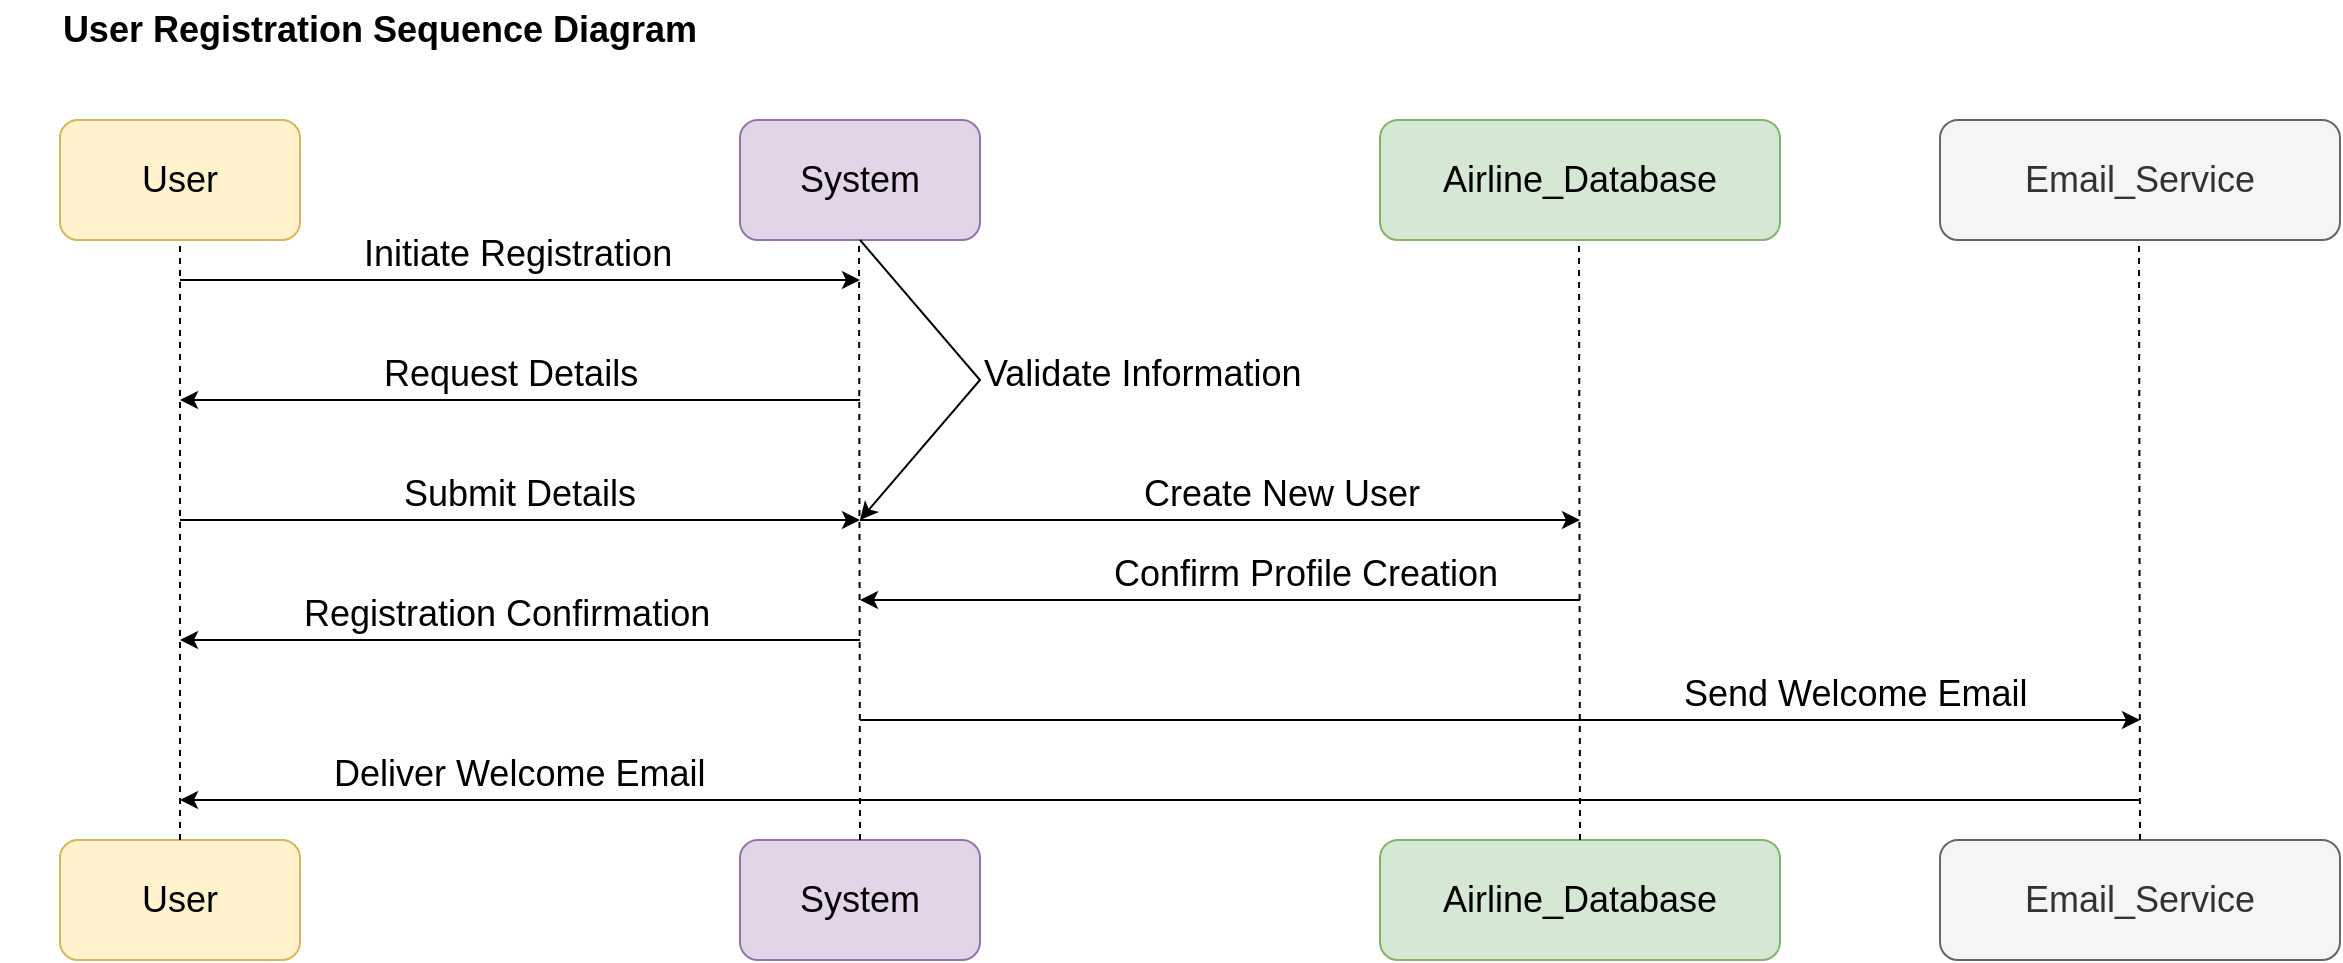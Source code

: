 <mxfile version="22.1.3" type="device">
  <diagram name="Page-1" id="kiRJ63zoVVt1ja7hi1Am">
    <mxGraphModel dx="1306" dy="751" grid="1" gridSize="10" guides="1" tooltips="1" connect="1" arrows="1" fold="1" page="1" pageScale="1" pageWidth="1654" pageHeight="2336" math="0" shadow="0">
      <root>
        <mxCell id="0" />
        <mxCell id="1" parent="0" />
        <mxCell id="_4aq-bRPm0SNTCXJp8df-1" value="" style="rounded=1;whiteSpace=wrap;html=1;fillColor=#fff2cc;strokeColor=#d6b656;" vertex="1" parent="1">
          <mxGeometry x="60" y="120" width="120" height="60" as="geometry" />
        </mxCell>
        <mxCell id="_4aq-bRPm0SNTCXJp8df-2" value="&lt;font style=&quot;font-size: 18px;&quot;&gt;User&lt;/font&gt;" style="rounded=1;whiteSpace=wrap;html=1;fillColor=#fff2cc;strokeColor=#d6b656;" vertex="1" parent="1">
          <mxGeometry x="60" y="480" width="120" height="60" as="geometry" />
        </mxCell>
        <mxCell id="_4aq-bRPm0SNTCXJp8df-3" value="&lt;font style=&quot;font-size: 18px;&quot;&gt;System&lt;/font&gt;" style="rounded=1;whiteSpace=wrap;html=1;fillColor=#e1d5e7;strokeColor=#9673a6;" vertex="1" parent="1">
          <mxGeometry x="400" y="120" width="120" height="60" as="geometry" />
        </mxCell>
        <mxCell id="_4aq-bRPm0SNTCXJp8df-4" value="&lt;font style=&quot;font-size: 18px;&quot;&gt;System&lt;/font&gt;" style="rounded=1;whiteSpace=wrap;html=1;fillColor=#e1d5e7;strokeColor=#9673a6;" vertex="1" parent="1">
          <mxGeometry x="400" y="480" width="120" height="60" as="geometry" />
        </mxCell>
        <mxCell id="_4aq-bRPm0SNTCXJp8df-5" value="&lt;font style=&quot;font-size: 18px;&quot;&gt;Airline_Database&lt;/font&gt;" style="rounded=1;whiteSpace=wrap;html=1;fillColor=#d5e8d4;strokeColor=#82b366;" vertex="1" parent="1">
          <mxGeometry x="720" y="120" width="200" height="60" as="geometry" />
        </mxCell>
        <mxCell id="_4aq-bRPm0SNTCXJp8df-6" value="&lt;font style=&quot;font-size: 18px;&quot;&gt;Airline_Database&lt;/font&gt;" style="rounded=1;whiteSpace=wrap;html=1;fillColor=#d5e8d4;strokeColor=#82b366;" vertex="1" parent="1">
          <mxGeometry x="720" y="480" width="200" height="60" as="geometry" />
        </mxCell>
        <mxCell id="_4aq-bRPm0SNTCXJp8df-7" value="" style="endArrow=none;dashed=1;html=1;rounded=0;entryX=0.5;entryY=1;entryDx=0;entryDy=0;exitX=0.5;exitY=0;exitDx=0;exitDy=0;" edge="1" parent="1" source="_4aq-bRPm0SNTCXJp8df-2" target="_4aq-bRPm0SNTCXJp8df-1">
          <mxGeometry width="50" height="50" relative="1" as="geometry">
            <mxPoint x="120" y="390" as="sourcePoint" />
            <mxPoint x="200" y="260" as="targetPoint" />
          </mxGeometry>
        </mxCell>
        <mxCell id="_4aq-bRPm0SNTCXJp8df-8" value="" style="endArrow=none;dashed=1;html=1;rounded=0;entryX=0.5;entryY=1;entryDx=0;entryDy=0;exitX=0.5;exitY=0;exitDx=0;exitDy=0;" edge="1" parent="1" source="_4aq-bRPm0SNTCXJp8df-4">
          <mxGeometry width="50" height="50" relative="1" as="geometry">
            <mxPoint x="459.5" y="400" as="sourcePoint" />
            <mxPoint x="459.5" y="180" as="targetPoint" />
          </mxGeometry>
        </mxCell>
        <mxCell id="_4aq-bRPm0SNTCXJp8df-9" value="" style="endArrow=none;dashed=1;html=1;rounded=0;entryX=0.5;entryY=1;entryDx=0;entryDy=0;exitX=0.5;exitY=0;exitDx=0;exitDy=0;" edge="1" parent="1" source="_4aq-bRPm0SNTCXJp8df-6">
          <mxGeometry width="50" height="50" relative="1" as="geometry">
            <mxPoint x="819.5" y="400" as="sourcePoint" />
            <mxPoint x="819.5" y="180" as="targetPoint" />
          </mxGeometry>
        </mxCell>
        <mxCell id="_4aq-bRPm0SNTCXJp8df-10" value="" style="endArrow=classic;html=1;rounded=0;" edge="1" parent="1">
          <mxGeometry width="50" height="50" relative="1" as="geometry">
            <mxPoint x="120" y="200" as="sourcePoint" />
            <mxPoint x="460" y="200" as="targetPoint" />
          </mxGeometry>
        </mxCell>
        <mxCell id="_4aq-bRPm0SNTCXJp8df-11" value="" style="endArrow=classic;html=1;rounded=0;" edge="1" parent="1">
          <mxGeometry width="50" height="50" relative="1" as="geometry">
            <mxPoint x="460" y="260" as="sourcePoint" />
            <mxPoint x="120" y="260" as="targetPoint" />
          </mxGeometry>
        </mxCell>
        <mxCell id="_4aq-bRPm0SNTCXJp8df-12" value="" style="endArrow=classic;html=1;rounded=0;" edge="1" parent="1">
          <mxGeometry width="50" height="50" relative="1" as="geometry">
            <mxPoint x="460" y="320" as="sourcePoint" />
            <mxPoint x="820" y="320" as="targetPoint" />
          </mxGeometry>
        </mxCell>
        <mxCell id="_4aq-bRPm0SNTCXJp8df-14" value="" style="endArrow=classic;html=1;rounded=0;" edge="1" parent="1">
          <mxGeometry width="50" height="50" relative="1" as="geometry">
            <mxPoint x="820" y="360" as="sourcePoint" />
            <mxPoint x="460" y="360" as="targetPoint" />
          </mxGeometry>
        </mxCell>
        <mxCell id="_4aq-bRPm0SNTCXJp8df-15" value="&lt;font style=&quot;font-size: 18px;&quot;&gt;User&lt;/font&gt;" style="text;html=1;strokeColor=none;fillColor=none;align=center;verticalAlign=middle;whiteSpace=wrap;rounded=0;" vertex="1" parent="1">
          <mxGeometry x="70" y="135" width="100" height="30" as="geometry" />
        </mxCell>
        <mxCell id="_4aq-bRPm0SNTCXJp8df-17" value="&lt;font style=&quot;font-size: 18px;&quot;&gt;Initiate Registration&lt;/font&gt;" style="text;whiteSpace=wrap;html=1;" vertex="1" parent="1">
          <mxGeometry x="210" y="170" width="170" height="50" as="geometry" />
        </mxCell>
        <mxCell id="_4aq-bRPm0SNTCXJp8df-18" value="&lt;font style=&quot;font-size: 18px;&quot;&gt;Request Details&lt;/font&gt;" style="text;whiteSpace=wrap;html=1;" vertex="1" parent="1">
          <mxGeometry x="220" y="230" width="170" height="50" as="geometry" />
        </mxCell>
        <mxCell id="_4aq-bRPm0SNTCXJp8df-19" value="" style="endArrow=classic;html=1;rounded=0;" edge="1" parent="1">
          <mxGeometry width="50" height="50" relative="1" as="geometry">
            <mxPoint x="120" y="320" as="sourcePoint" />
            <mxPoint x="460" y="320" as="targetPoint" />
          </mxGeometry>
        </mxCell>
        <mxCell id="_4aq-bRPm0SNTCXJp8df-20" value="&lt;font style=&quot;font-size: 18px;&quot;&gt;Submit Details&lt;/font&gt;" style="text;whiteSpace=wrap;html=1;" vertex="1" parent="1">
          <mxGeometry x="230" y="290" width="190" height="50" as="geometry" />
        </mxCell>
        <mxCell id="_4aq-bRPm0SNTCXJp8df-23" value="" style="endArrow=classic;html=1;rounded=0;" edge="1" parent="1">
          <mxGeometry width="50" height="50" relative="1" as="geometry">
            <mxPoint x="460" y="180" as="sourcePoint" />
            <mxPoint x="460" y="320" as="targetPoint" />
            <Array as="points">
              <mxPoint x="520" y="250" />
            </Array>
          </mxGeometry>
        </mxCell>
        <mxCell id="_4aq-bRPm0SNTCXJp8df-24" value="&lt;font style=&quot;font-size: 18px;&quot;&gt;Validate Information&lt;/font&gt;" style="text;whiteSpace=wrap;html=1;" vertex="1" parent="1">
          <mxGeometry x="520" y="230" width="170" height="50" as="geometry" />
        </mxCell>
        <mxCell id="_4aq-bRPm0SNTCXJp8df-25" value="&lt;font style=&quot;font-size: 18px;&quot;&gt;Create New User&lt;/font&gt;" style="text;whiteSpace=wrap;html=1;" vertex="1" parent="1">
          <mxGeometry x="600" y="290" width="170" height="50" as="geometry" />
        </mxCell>
        <mxCell id="_4aq-bRPm0SNTCXJp8df-28" value="&lt;font style=&quot;font-size: 18px;&quot;&gt;Confirm Profile Creation&lt;/font&gt;" style="text;whiteSpace=wrap;html=1;" vertex="1" parent="1">
          <mxGeometry x="585" y="330" width="200" height="50" as="geometry" />
        </mxCell>
        <mxCell id="_4aq-bRPm0SNTCXJp8df-29" value="" style="endArrow=classic;html=1;rounded=0;" edge="1" parent="1">
          <mxGeometry width="50" height="50" relative="1" as="geometry">
            <mxPoint x="460" y="380" as="sourcePoint" />
            <mxPoint x="120" y="380" as="targetPoint" />
          </mxGeometry>
        </mxCell>
        <mxCell id="_4aq-bRPm0SNTCXJp8df-30" value="&lt;font style=&quot;font-size: 18px;&quot;&gt;Registration Confirmation&lt;/font&gt;" style="text;whiteSpace=wrap;html=1;" vertex="1" parent="1">
          <mxGeometry x="180" y="350" width="210" height="50" as="geometry" />
        </mxCell>
        <mxCell id="_4aq-bRPm0SNTCXJp8df-31" value="&lt;font style=&quot;font-size: 18px;&quot;&gt;Email_Service&lt;/font&gt;" style="rounded=1;whiteSpace=wrap;html=1;fillColor=#f5f5f5;fontColor=#333333;strokeColor=#666666;" vertex="1" parent="1">
          <mxGeometry x="1000" y="120" width="200" height="60" as="geometry" />
        </mxCell>
        <mxCell id="_4aq-bRPm0SNTCXJp8df-32" value="&lt;font style=&quot;font-size: 18px;&quot;&gt;Email_Service&lt;/font&gt;" style="rounded=1;whiteSpace=wrap;html=1;fillColor=#f5f5f5;fontColor=#333333;strokeColor=#666666;" vertex="1" parent="1">
          <mxGeometry x="1000" y="480" width="200" height="60" as="geometry" />
        </mxCell>
        <mxCell id="_4aq-bRPm0SNTCXJp8df-33" value="" style="endArrow=classic;html=1;rounded=0;" edge="1" parent="1">
          <mxGeometry width="50" height="50" relative="1" as="geometry">
            <mxPoint x="460" y="420" as="sourcePoint" />
            <mxPoint x="1100" y="420" as="targetPoint" />
          </mxGeometry>
        </mxCell>
        <mxCell id="_4aq-bRPm0SNTCXJp8df-34" value="" style="endArrow=none;dashed=1;html=1;rounded=0;entryX=0.5;entryY=1;entryDx=0;entryDy=0;exitX=0.5;exitY=0;exitDx=0;exitDy=0;" edge="1" parent="1">
          <mxGeometry width="50" height="50" relative="1" as="geometry">
            <mxPoint x="1100" y="480" as="sourcePoint" />
            <mxPoint x="1099.5" y="180" as="targetPoint" />
          </mxGeometry>
        </mxCell>
        <mxCell id="_4aq-bRPm0SNTCXJp8df-35" value="" style="endArrow=classic;html=1;rounded=0;" edge="1" parent="1">
          <mxGeometry width="50" height="50" relative="1" as="geometry">
            <mxPoint x="1100" y="460" as="sourcePoint" />
            <mxPoint x="120" y="460" as="targetPoint" />
          </mxGeometry>
        </mxCell>
        <mxCell id="_4aq-bRPm0SNTCXJp8df-36" value="&lt;font style=&quot;font-size: 18px;&quot;&gt;Send Welcome Email&lt;/font&gt;" style="text;whiteSpace=wrap;html=1;" vertex="1" parent="1">
          <mxGeometry x="870" y="390" width="200" height="50" as="geometry" />
        </mxCell>
        <mxCell id="_4aq-bRPm0SNTCXJp8df-37" value="&lt;font style=&quot;font-size: 18px;&quot;&gt;Deliver Welcome Email&lt;/font&gt;" style="text;whiteSpace=wrap;html=1;" vertex="1" parent="1">
          <mxGeometry x="195" y="430" width="200" height="50" as="geometry" />
        </mxCell>
        <mxCell id="_4aq-bRPm0SNTCXJp8df-39" value="&lt;font style=&quot;font-size: 18px;&quot;&gt;&lt;b&gt;User Registration Sequence Diagram&lt;/b&gt;&lt;/font&gt;" style="text;html=1;strokeColor=none;fillColor=none;align=center;verticalAlign=middle;whiteSpace=wrap;rounded=0;" vertex="1" parent="1">
          <mxGeometry x="30" y="60" width="380" height="30" as="geometry" />
        </mxCell>
      </root>
    </mxGraphModel>
  </diagram>
</mxfile>
